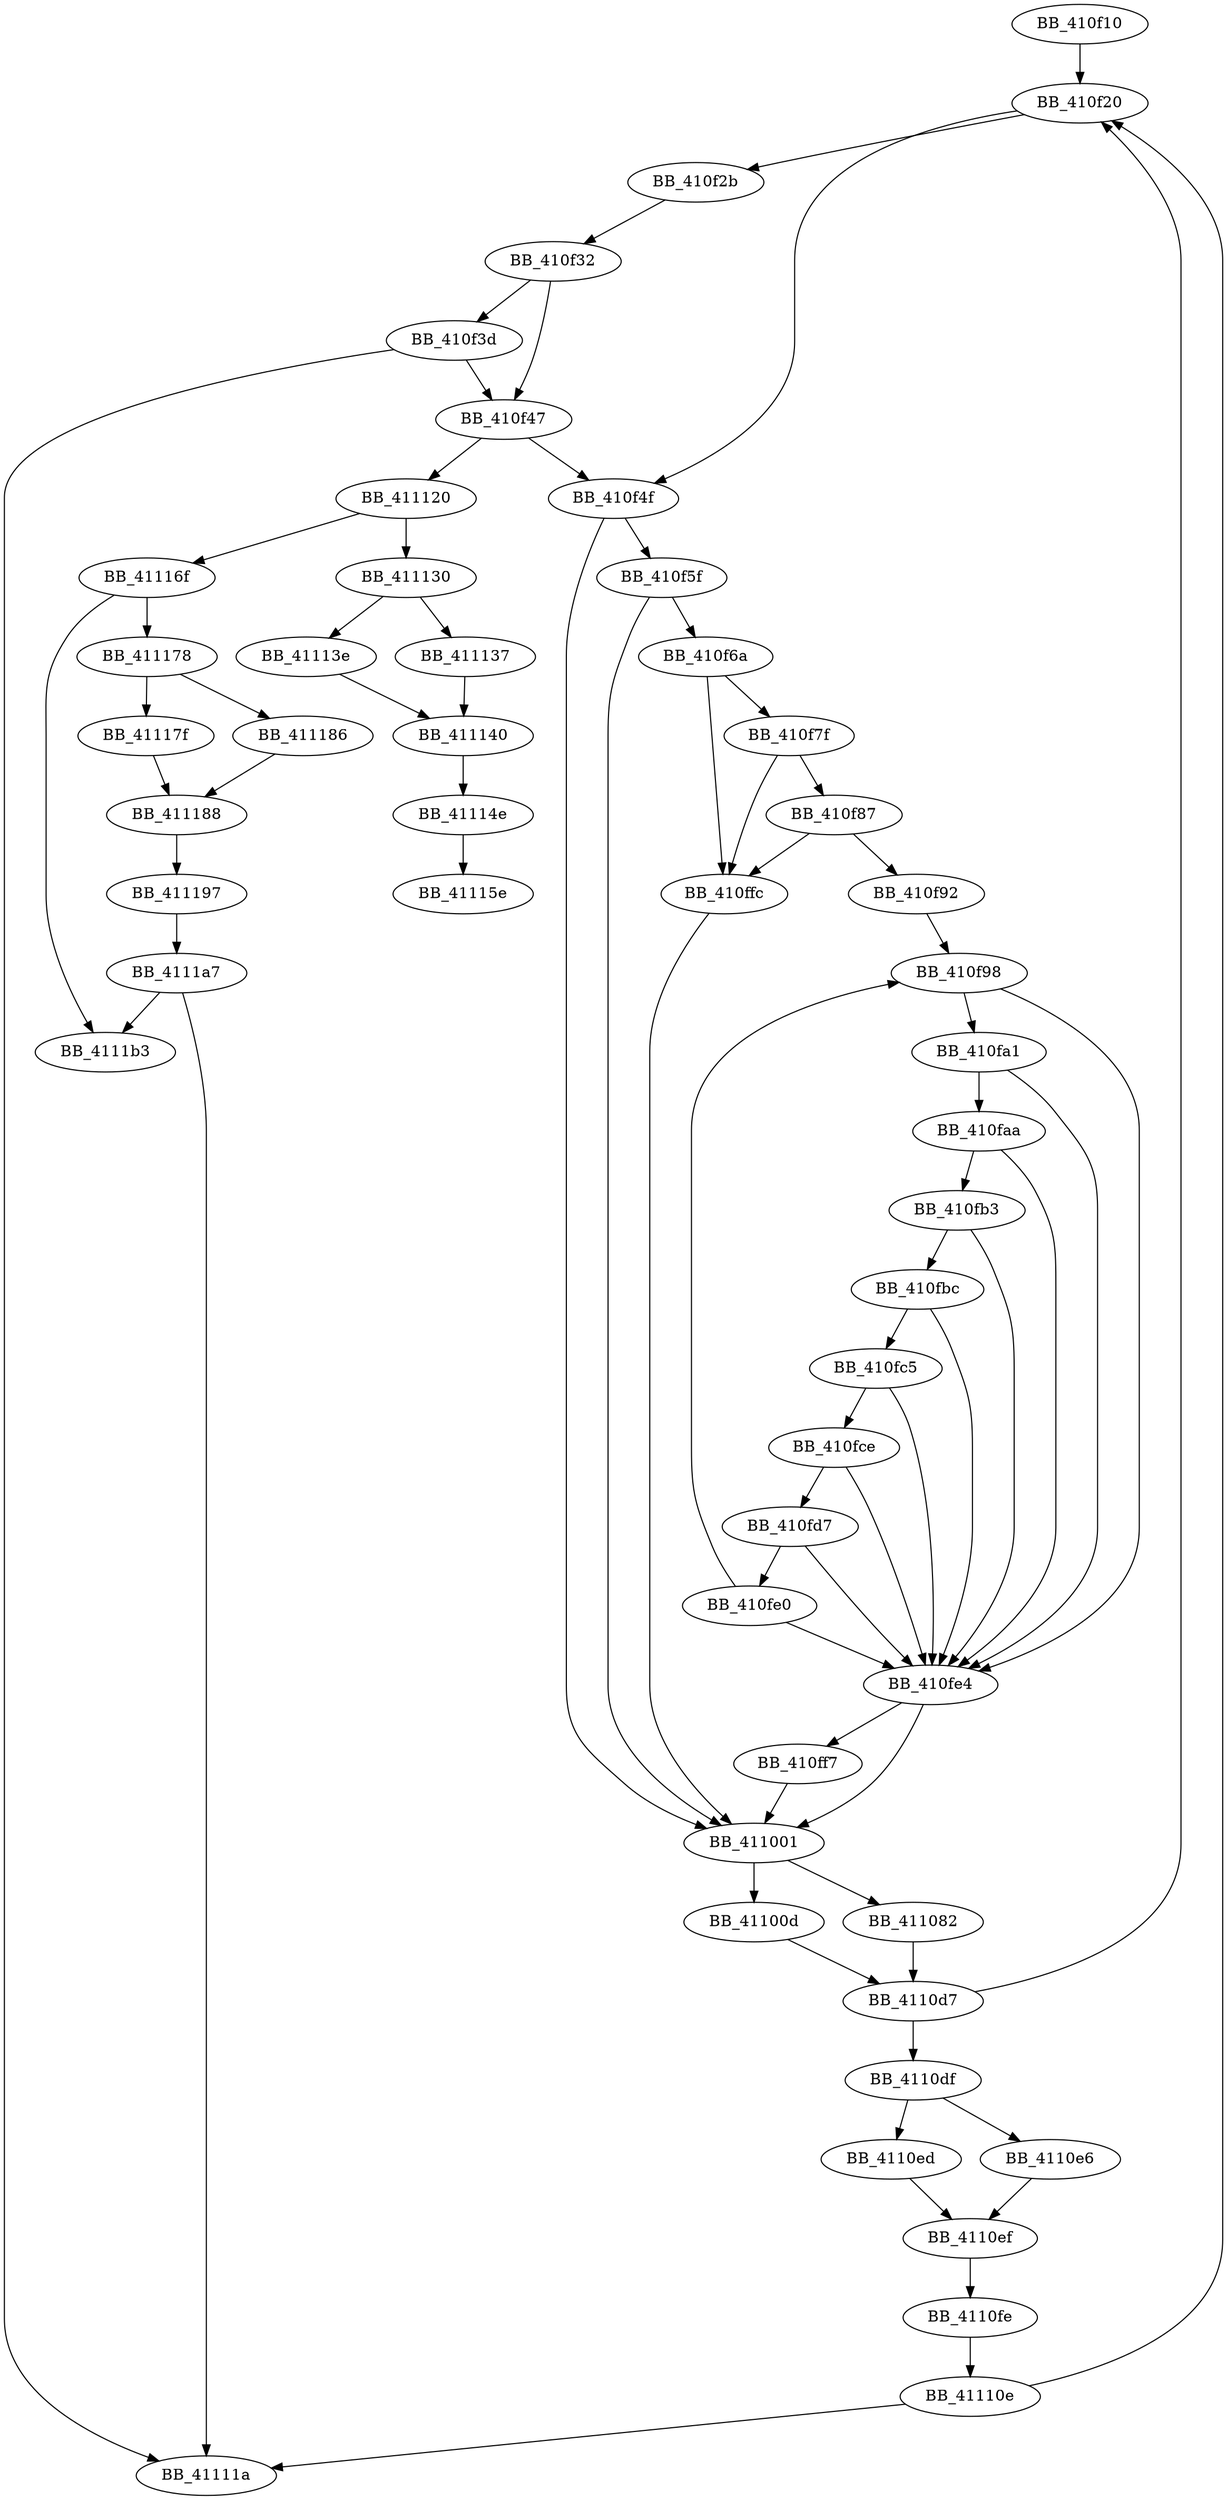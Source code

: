 DiGraph sub_410F10{
BB_410f10->BB_410f20
BB_410f20->BB_410f2b
BB_410f20->BB_410f4f
BB_410f2b->BB_410f32
BB_410f32->BB_410f3d
BB_410f32->BB_410f47
BB_410f3d->BB_410f47
BB_410f3d->BB_41111a
BB_410f47->BB_410f4f
BB_410f47->BB_411120
BB_410f4f->BB_410f5f
BB_410f4f->BB_411001
BB_410f5f->BB_410f6a
BB_410f5f->BB_411001
BB_410f6a->BB_410f7f
BB_410f6a->BB_410ffc
BB_410f7f->BB_410f87
BB_410f7f->BB_410ffc
BB_410f87->BB_410f92
BB_410f87->BB_410ffc
BB_410f92->BB_410f98
BB_410f98->BB_410fa1
BB_410f98->BB_410fe4
BB_410fa1->BB_410faa
BB_410fa1->BB_410fe4
BB_410faa->BB_410fb3
BB_410faa->BB_410fe4
BB_410fb3->BB_410fbc
BB_410fb3->BB_410fe4
BB_410fbc->BB_410fc5
BB_410fbc->BB_410fe4
BB_410fc5->BB_410fce
BB_410fc5->BB_410fe4
BB_410fce->BB_410fd7
BB_410fce->BB_410fe4
BB_410fd7->BB_410fe0
BB_410fd7->BB_410fe4
BB_410fe0->BB_410f98
BB_410fe0->BB_410fe4
BB_410fe4->BB_410ff7
BB_410fe4->BB_411001
BB_410ff7->BB_411001
BB_410ffc->BB_411001
BB_411001->BB_41100d
BB_411001->BB_411082
BB_41100d->BB_4110d7
BB_411082->BB_4110d7
BB_4110d7->BB_410f20
BB_4110d7->BB_4110df
BB_4110df->BB_4110e6
BB_4110df->BB_4110ed
BB_4110e6->BB_4110ef
BB_4110ed->BB_4110ef
BB_4110ef->BB_4110fe
BB_4110fe->BB_41110e
BB_41110e->BB_410f20
BB_41110e->BB_41111a
BB_411120->BB_411130
BB_411120->BB_41116f
BB_411130->BB_411137
BB_411130->BB_41113e
BB_411137->BB_411140
BB_41113e->BB_411140
BB_411140->BB_41114e
BB_41114e->BB_41115e
BB_41116f->BB_411178
BB_41116f->BB_4111b3
BB_411178->BB_41117f
BB_411178->BB_411186
BB_41117f->BB_411188
BB_411186->BB_411188
BB_411188->BB_411197
BB_411197->BB_4111a7
BB_4111a7->BB_41111a
BB_4111a7->BB_4111b3
}
